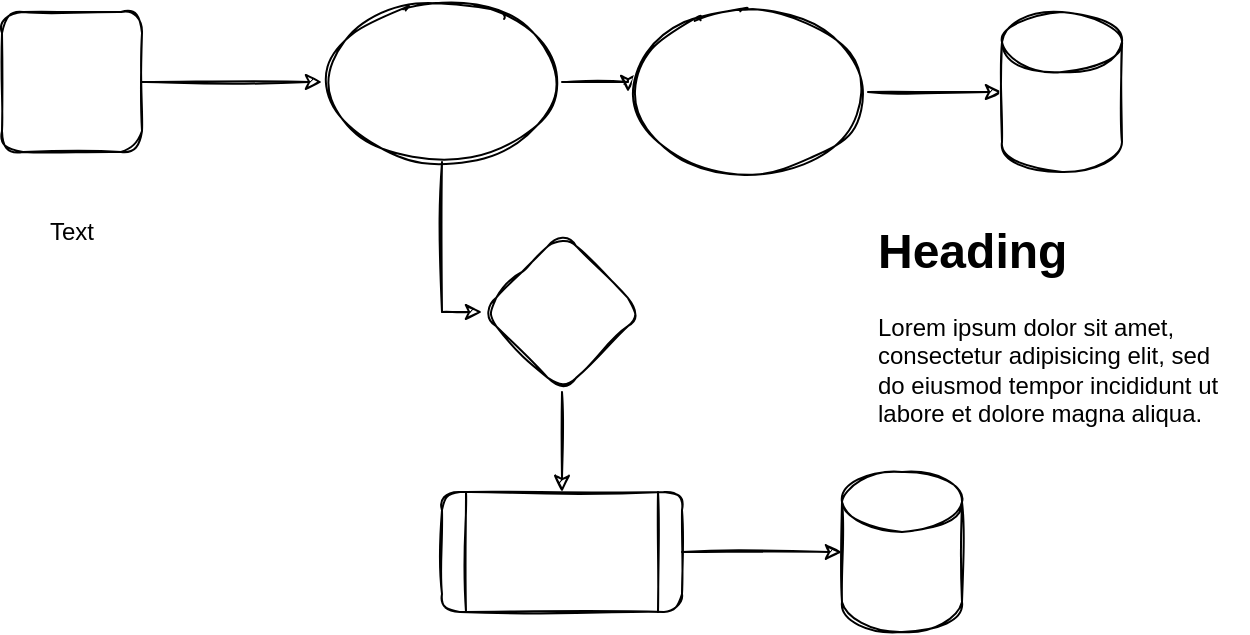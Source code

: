 <mxfile version="13.8.1" type="github">
  <diagram name="Page-1" id="c7558073-3199-34d8-9f00-42111426c3f3">
    <mxGraphModel dx="786" dy="445" grid="1" gridSize="10" guides="1" tooltips="1" connect="1" arrows="1" fold="1" page="1" pageScale="1" pageWidth="826" pageHeight="1169" background="#ffffff" math="0" shadow="0">
      <root>
        <mxCell id="0" />
        <mxCell id="1" parent="0" />
        <mxCell id="EQIL_9ez8UskjMnOPsOI-3" value="&lt;h1&gt;Heading&lt;/h1&gt;&lt;p&gt;Lorem ipsum dolor sit amet, consectetur adipisicing elit, sed do eiusmod tempor incididunt ut labore et dolore magna aliqua.&lt;/p&gt;" style="text;html=1;strokeColor=none;fillColor=none;spacing=5;spacingTop=-20;whiteSpace=wrap;overflow=hidden;rounded=0;sketch=1;" vertex="1" parent="1">
          <mxGeometry x="473" y="200" width="190" height="120" as="geometry" />
        </mxCell>
        <mxCell id="EQIL_9ez8UskjMnOPsOI-7" style="edgeStyle=orthogonalEdgeStyle;rounded=0;sketch=1;orthogonalLoop=1;jettySize=auto;html=1;exitX=1;exitY=0.5;exitDx=0;exitDy=0;entryX=0;entryY=0.5;entryDx=0;entryDy=0;" edge="1" parent="1" source="N5eNtexuv8DRaTq3Zq_8-96" target="EQIL_9ez8UskjMnOPsOI-1">
          <mxGeometry relative="1" as="geometry" />
        </mxCell>
        <mxCell id="N5eNtexuv8DRaTq3Zq_8-96" value="" style="whiteSpace=wrap;html=1;aspect=fixed;rounded=1;sketch=1;" parent="1" vertex="1">
          <mxGeometry x="40" y="100" width="70" height="70" as="geometry" />
        </mxCell>
        <mxCell id="EQIL_9ez8UskjMnOPsOI-6" style="edgeStyle=orthogonalEdgeStyle;rounded=0;sketch=1;orthogonalLoop=1;jettySize=auto;html=1;exitX=1;exitY=0.5;exitDx=0;exitDy=0;entryX=0;entryY=0.5;entryDx=0;entryDy=0;" edge="1" parent="1" source="EQIL_9ez8UskjMnOPsOI-1" target="EQIL_9ez8UskjMnOPsOI-4">
          <mxGeometry relative="1" as="geometry" />
        </mxCell>
        <mxCell id="EQIL_9ez8UskjMnOPsOI-10" style="edgeStyle=orthogonalEdgeStyle;rounded=0;sketch=1;orthogonalLoop=1;jettySize=auto;html=1;exitX=0.5;exitY=1;exitDx=0;exitDy=0;entryX=0;entryY=0.5;entryDx=0;entryDy=0;" edge="1" parent="1" source="EQIL_9ez8UskjMnOPsOI-1" target="EQIL_9ez8UskjMnOPsOI-9">
          <mxGeometry relative="1" as="geometry" />
        </mxCell>
        <mxCell id="EQIL_9ez8UskjMnOPsOI-1" value="" style="ellipse;whiteSpace=wrap;html=1;rounded=1;sketch=1;" vertex="1" parent="1">
          <mxGeometry x="200" y="95" width="120" height="80" as="geometry" />
        </mxCell>
        <mxCell id="EQIL_9ez8UskjMnOPsOI-2" value="Text" style="text;html=1;strokeColor=none;fillColor=none;align=center;verticalAlign=middle;whiteSpace=wrap;rounded=0;sketch=1;" vertex="1" parent="1">
          <mxGeometry x="55" y="200" width="40" height="20" as="geometry" />
        </mxCell>
        <mxCell id="EQIL_9ez8UskjMnOPsOI-8" style="edgeStyle=orthogonalEdgeStyle;rounded=0;sketch=1;orthogonalLoop=1;jettySize=auto;html=1;exitX=1;exitY=0.5;exitDx=0;exitDy=0;" edge="1" parent="1" source="EQIL_9ez8UskjMnOPsOI-4" target="EQIL_9ez8UskjMnOPsOI-5">
          <mxGeometry relative="1" as="geometry" />
        </mxCell>
        <mxCell id="EQIL_9ez8UskjMnOPsOI-4" value="" style="ellipse;whiteSpace=wrap;html=1;rounded=1;sketch=1;" vertex="1" parent="1">
          <mxGeometry x="353" y="100" width="120" height="80" as="geometry" />
        </mxCell>
        <mxCell id="EQIL_9ez8UskjMnOPsOI-5" value="" style="shape=cylinder3;whiteSpace=wrap;html=1;boundedLbl=1;backgroundOutline=1;size=15;rounded=1;sketch=1;" vertex="1" parent="1">
          <mxGeometry x="540" y="100" width="60" height="80" as="geometry" />
        </mxCell>
        <mxCell id="EQIL_9ez8UskjMnOPsOI-13" style="edgeStyle=orthogonalEdgeStyle;rounded=0;sketch=1;orthogonalLoop=1;jettySize=auto;html=1;exitX=0.5;exitY=1;exitDx=0;exitDy=0;entryX=0.5;entryY=0;entryDx=0;entryDy=0;" edge="1" parent="1" source="EQIL_9ez8UskjMnOPsOI-9" target="EQIL_9ez8UskjMnOPsOI-12">
          <mxGeometry relative="1" as="geometry" />
        </mxCell>
        <mxCell id="EQIL_9ez8UskjMnOPsOI-9" value="" style="rhombus;whiteSpace=wrap;html=1;rounded=1;sketch=1;" vertex="1" parent="1">
          <mxGeometry x="280" y="210" width="80" height="80" as="geometry" />
        </mxCell>
        <mxCell id="EQIL_9ez8UskjMnOPsOI-15" value="" style="edgeStyle=orthogonalEdgeStyle;rounded=0;sketch=1;orthogonalLoop=1;jettySize=auto;html=1;" edge="1" parent="1" source="EQIL_9ez8UskjMnOPsOI-12" target="EQIL_9ez8UskjMnOPsOI-14">
          <mxGeometry relative="1" as="geometry" />
        </mxCell>
        <mxCell id="EQIL_9ez8UskjMnOPsOI-12" value="" style="shape=process;whiteSpace=wrap;html=1;backgroundOutline=1;rounded=1;sketch=1;" vertex="1" parent="1">
          <mxGeometry x="260" y="340" width="120" height="60" as="geometry" />
        </mxCell>
        <mxCell id="EQIL_9ez8UskjMnOPsOI-14" value="" style="shape=cylinder3;whiteSpace=wrap;html=1;boundedLbl=1;backgroundOutline=1;size=15;rounded=1;sketch=1;" vertex="1" parent="1">
          <mxGeometry x="460" y="330" width="60" height="80" as="geometry" />
        </mxCell>
      </root>
    </mxGraphModel>
  </diagram>
</mxfile>
